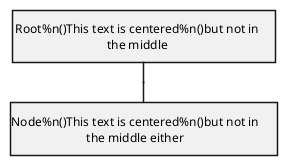 {
  "sha1": "3rsgygwg3cw0iwveth82efx7e60ciug",
  "insertion": {
    "when": "2024-05-30T20:48:20.342Z",
    "url": "https://forum.plantuml.net/16985/center-aligned-text-not-in-the-middle-of-a-node",
    "user": "plantuml@gmail.com"
  }
}
@startwbs
skinparam DefaultTextAlignment center
<style>
node {
  HorizontalAlignment center
  MaximumWidth 250
  MinimumWidth 250
}
</style>
* Root%n()This text is centered%n()but not in the middle
** Node%n()This text is centered%n()but not in the middle either
@endwbs
